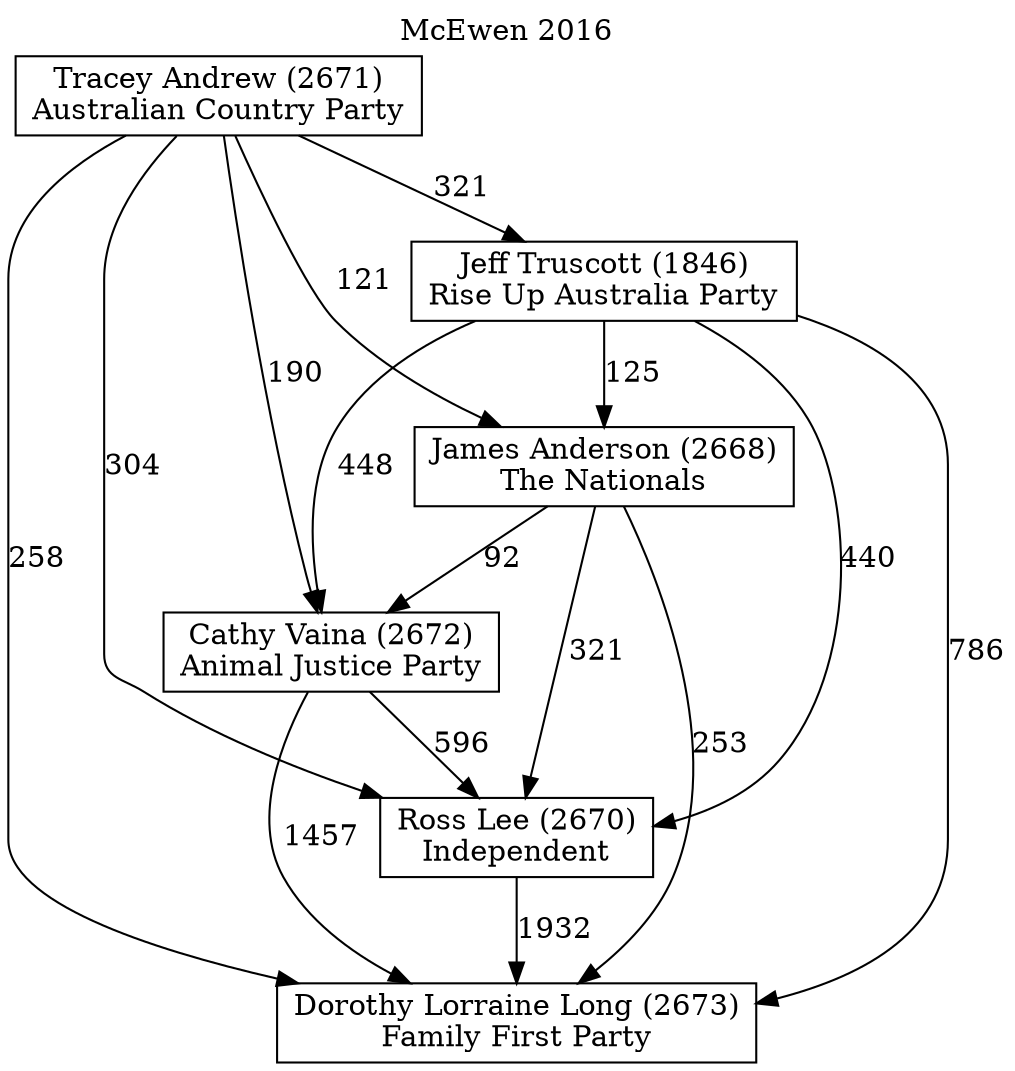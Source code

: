 // House preference flow
digraph "Dorothy Lorraine Long (2673)_McEwen_2016" {
	graph [label="McEwen 2016" labelloc=t mclimit=10]
	node [shape=box]
	"Tracey Andrew (2671)" [label="Tracey Andrew (2671)
Australian Country Party"]
	"Ross Lee (2670)" [label="Ross Lee (2670)
Independent"]
	"Dorothy Lorraine Long (2673)" [label="Dorothy Lorraine Long (2673)
Family First Party"]
	"Cathy Vaina (2672)" [label="Cathy Vaina (2672)
Animal Justice Party"]
	"Jeff Truscott (1846)" [label="Jeff Truscott (1846)
Rise Up Australia Party"]
	"James Anderson (2668)" [label="James Anderson (2668)
The Nationals"]
	"Jeff Truscott (1846)" -> "James Anderson (2668)" [label=125]
	"Tracey Andrew (2671)" -> "Dorothy Lorraine Long (2673)" [label=258]
	"Tracey Andrew (2671)" -> "Jeff Truscott (1846)" [label=321]
	"Jeff Truscott (1846)" -> "Dorothy Lorraine Long (2673)" [label=786]
	"Jeff Truscott (1846)" -> "Ross Lee (2670)" [label=440]
	"James Anderson (2668)" -> "Dorothy Lorraine Long (2673)" [label=253]
	"Tracey Andrew (2671)" -> "Cathy Vaina (2672)" [label=190]
	"Ross Lee (2670)" -> "Dorothy Lorraine Long (2673)" [label=1932]
	"Cathy Vaina (2672)" -> "Ross Lee (2670)" [label=596]
	"Cathy Vaina (2672)" -> "Dorothy Lorraine Long (2673)" [label=1457]
	"Tracey Andrew (2671)" -> "James Anderson (2668)" [label=121]
	"Tracey Andrew (2671)" -> "Ross Lee (2670)" [label=304]
	"James Anderson (2668)" -> "Ross Lee (2670)" [label=321]
	"James Anderson (2668)" -> "Cathy Vaina (2672)" [label=92]
	"Jeff Truscott (1846)" -> "Cathy Vaina (2672)" [label=448]
}
